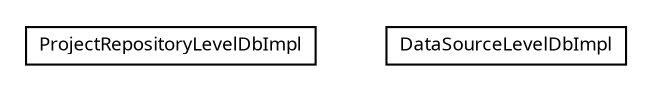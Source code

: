 #!/usr/local/bin/dot
#
# Class diagram 
# Generated by UMLGraph version R5_6-24-gf6e263 (http://www.umlgraph.org/)
#

digraph G {
	edge [fontname="Trebuchet MS",fontsize=10,labelfontname="Trebuchet MS",labelfontsize=10];
	node [fontname="Trebuchet MS",fontsize=10,shape=plaintext];
	nodesep=0.25;
	ranksep=0.5;
	// org.maxur.perfmodel.backend.infrastructure.ProjectRepositoryLevelDbImpl
	c69 [label=<<table title="org.maxur.perfmodel.backend.infrastructure.ProjectRepositoryLevelDbImpl" border="0" cellborder="1" cellspacing="0" cellpadding="2" port="p" href="./ProjectRepositoryLevelDbImpl.html">
		<tr><td><table border="0" cellspacing="0" cellpadding="1">
<tr><td align="center" balign="center"><font face="Trebuchet MS"> ProjectRepositoryLevelDbImpl </font></td></tr>
		</table></td></tr>
		</table>>, URL="./ProjectRepositoryLevelDbImpl.html", fontname="Trebuchet MS", fontcolor="black", fontsize=9.0];
	// org.maxur.perfmodel.backend.infrastructure.DataSourceLevelDbImpl
	c70 [label=<<table title="org.maxur.perfmodel.backend.infrastructure.DataSourceLevelDbImpl" border="0" cellborder="1" cellspacing="0" cellpadding="2" port="p" href="./DataSourceLevelDbImpl.html">
		<tr><td><table border="0" cellspacing="0" cellpadding="1">
<tr><td align="center" balign="center"><font face="Trebuchet MS"> DataSourceLevelDbImpl </font></td></tr>
		</table></td></tr>
		</table>>, URL="./DataSourceLevelDbImpl.html", fontname="Trebuchet MS", fontcolor="black", fontsize=9.0];
}

